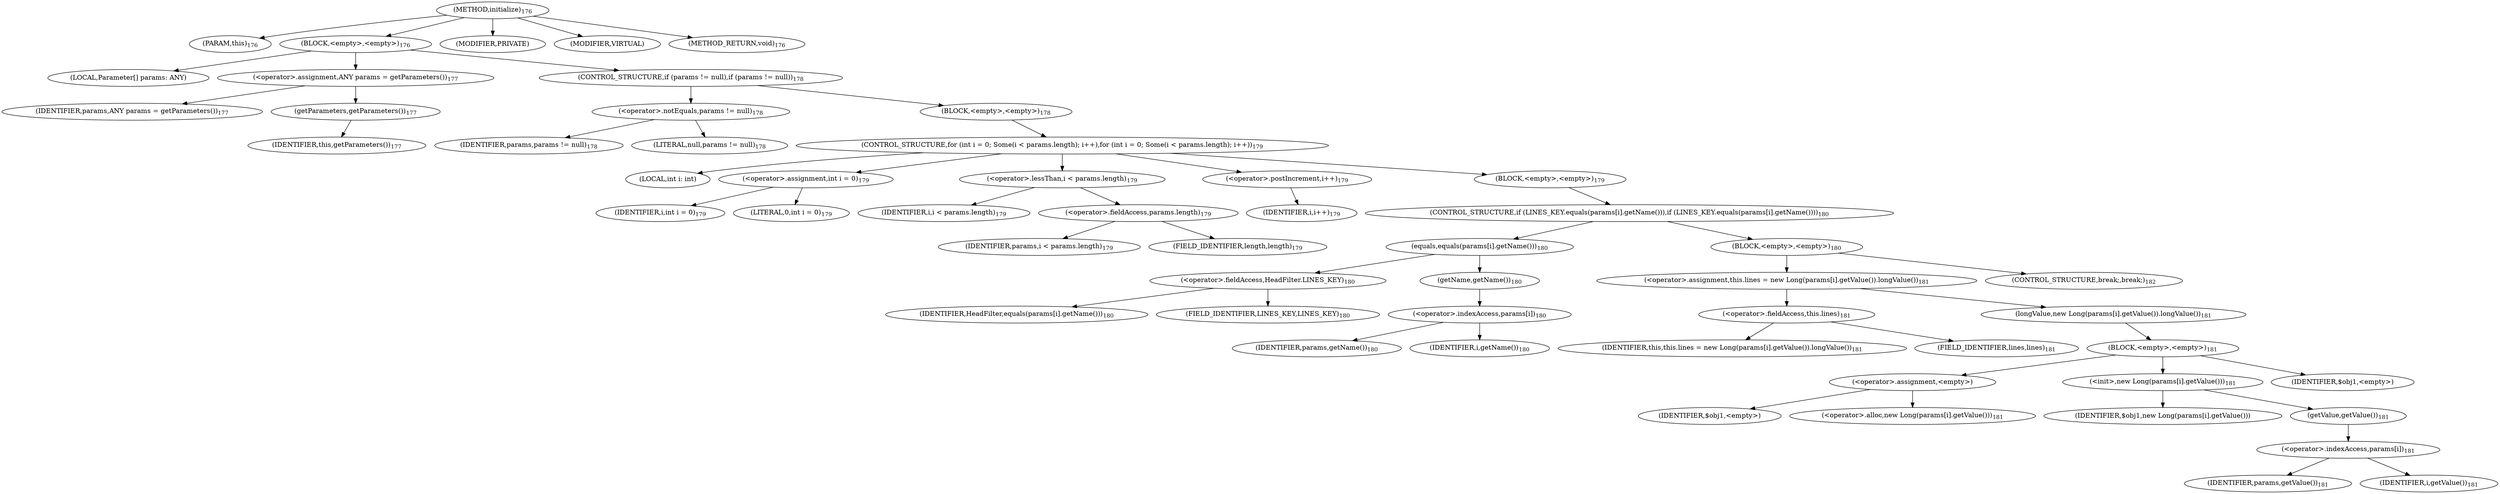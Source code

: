 digraph "initialize" {  
"147" [label = <(METHOD,initialize)<SUB>176</SUB>> ]
"18" [label = <(PARAM,this)<SUB>176</SUB>> ]
"148" [label = <(BLOCK,&lt;empty&gt;,&lt;empty&gt;)<SUB>176</SUB>> ]
"149" [label = <(LOCAL,Parameter[] params: ANY)> ]
"150" [label = <(&lt;operator&gt;.assignment,ANY params = getParameters())<SUB>177</SUB>> ]
"151" [label = <(IDENTIFIER,params,ANY params = getParameters())<SUB>177</SUB>> ]
"152" [label = <(getParameters,getParameters())<SUB>177</SUB>> ]
"17" [label = <(IDENTIFIER,this,getParameters())<SUB>177</SUB>> ]
"153" [label = <(CONTROL_STRUCTURE,if (params != null),if (params != null))<SUB>178</SUB>> ]
"154" [label = <(&lt;operator&gt;.notEquals,params != null)<SUB>178</SUB>> ]
"155" [label = <(IDENTIFIER,params,params != null)<SUB>178</SUB>> ]
"156" [label = <(LITERAL,null,params != null)<SUB>178</SUB>> ]
"157" [label = <(BLOCK,&lt;empty&gt;,&lt;empty&gt;)<SUB>178</SUB>> ]
"158" [label = <(CONTROL_STRUCTURE,for (int i = 0; Some(i &lt; params.length); i++),for (int i = 0; Some(i &lt; params.length); i++))<SUB>179</SUB>> ]
"159" [label = <(LOCAL,int i: int)> ]
"160" [label = <(&lt;operator&gt;.assignment,int i = 0)<SUB>179</SUB>> ]
"161" [label = <(IDENTIFIER,i,int i = 0)<SUB>179</SUB>> ]
"162" [label = <(LITERAL,0,int i = 0)<SUB>179</SUB>> ]
"163" [label = <(&lt;operator&gt;.lessThan,i &lt; params.length)<SUB>179</SUB>> ]
"164" [label = <(IDENTIFIER,i,i &lt; params.length)<SUB>179</SUB>> ]
"165" [label = <(&lt;operator&gt;.fieldAccess,params.length)<SUB>179</SUB>> ]
"166" [label = <(IDENTIFIER,params,i &lt; params.length)<SUB>179</SUB>> ]
"167" [label = <(FIELD_IDENTIFIER,length,length)<SUB>179</SUB>> ]
"168" [label = <(&lt;operator&gt;.postIncrement,i++)<SUB>179</SUB>> ]
"169" [label = <(IDENTIFIER,i,i++)<SUB>179</SUB>> ]
"170" [label = <(BLOCK,&lt;empty&gt;,&lt;empty&gt;)<SUB>179</SUB>> ]
"171" [label = <(CONTROL_STRUCTURE,if (LINES_KEY.equals(params[i].getName())),if (LINES_KEY.equals(params[i].getName())))<SUB>180</SUB>> ]
"172" [label = <(equals,equals(params[i].getName()))<SUB>180</SUB>> ]
"173" [label = <(&lt;operator&gt;.fieldAccess,HeadFilter.LINES_KEY)<SUB>180</SUB>> ]
"174" [label = <(IDENTIFIER,HeadFilter,equals(params[i].getName()))<SUB>180</SUB>> ]
"175" [label = <(FIELD_IDENTIFIER,LINES_KEY,LINES_KEY)<SUB>180</SUB>> ]
"176" [label = <(getName,getName())<SUB>180</SUB>> ]
"177" [label = <(&lt;operator&gt;.indexAccess,params[i])<SUB>180</SUB>> ]
"178" [label = <(IDENTIFIER,params,getName())<SUB>180</SUB>> ]
"179" [label = <(IDENTIFIER,i,getName())<SUB>180</SUB>> ]
"180" [label = <(BLOCK,&lt;empty&gt;,&lt;empty&gt;)<SUB>180</SUB>> ]
"181" [label = <(&lt;operator&gt;.assignment,this.lines = new Long(params[i].getValue()).longValue())<SUB>181</SUB>> ]
"182" [label = <(&lt;operator&gt;.fieldAccess,this.lines)<SUB>181</SUB>> ]
"183" [label = <(IDENTIFIER,this,this.lines = new Long(params[i].getValue()).longValue())<SUB>181</SUB>> ]
"184" [label = <(FIELD_IDENTIFIER,lines,lines)<SUB>181</SUB>> ]
"185" [label = <(longValue,new Long(params[i].getValue()).longValue())<SUB>181</SUB>> ]
"186" [label = <(BLOCK,&lt;empty&gt;,&lt;empty&gt;)<SUB>181</SUB>> ]
"187" [label = <(&lt;operator&gt;.assignment,&lt;empty&gt;)> ]
"188" [label = <(IDENTIFIER,$obj1,&lt;empty&gt;)> ]
"189" [label = <(&lt;operator&gt;.alloc,new Long(params[i].getValue()))<SUB>181</SUB>> ]
"190" [label = <(&lt;init&gt;,new Long(params[i].getValue()))<SUB>181</SUB>> ]
"191" [label = <(IDENTIFIER,$obj1,new Long(params[i].getValue()))> ]
"192" [label = <(getValue,getValue())<SUB>181</SUB>> ]
"193" [label = <(&lt;operator&gt;.indexAccess,params[i])<SUB>181</SUB>> ]
"194" [label = <(IDENTIFIER,params,getValue())<SUB>181</SUB>> ]
"195" [label = <(IDENTIFIER,i,getValue())<SUB>181</SUB>> ]
"196" [label = <(IDENTIFIER,$obj1,&lt;empty&gt;)> ]
"197" [label = <(CONTROL_STRUCTURE,break;,break;)<SUB>182</SUB>> ]
"198" [label = <(MODIFIER,PRIVATE)> ]
"199" [label = <(MODIFIER,VIRTUAL)> ]
"200" [label = <(METHOD_RETURN,void)<SUB>176</SUB>> ]
  "147" -> "18" 
  "147" -> "148" 
  "147" -> "198" 
  "147" -> "199" 
  "147" -> "200" 
  "148" -> "149" 
  "148" -> "150" 
  "148" -> "153" 
  "150" -> "151" 
  "150" -> "152" 
  "152" -> "17" 
  "153" -> "154" 
  "153" -> "157" 
  "154" -> "155" 
  "154" -> "156" 
  "157" -> "158" 
  "158" -> "159" 
  "158" -> "160" 
  "158" -> "163" 
  "158" -> "168" 
  "158" -> "170" 
  "160" -> "161" 
  "160" -> "162" 
  "163" -> "164" 
  "163" -> "165" 
  "165" -> "166" 
  "165" -> "167" 
  "168" -> "169" 
  "170" -> "171" 
  "171" -> "172" 
  "171" -> "180" 
  "172" -> "173" 
  "172" -> "176" 
  "173" -> "174" 
  "173" -> "175" 
  "176" -> "177" 
  "177" -> "178" 
  "177" -> "179" 
  "180" -> "181" 
  "180" -> "197" 
  "181" -> "182" 
  "181" -> "185" 
  "182" -> "183" 
  "182" -> "184" 
  "185" -> "186" 
  "186" -> "187" 
  "186" -> "190" 
  "186" -> "196" 
  "187" -> "188" 
  "187" -> "189" 
  "190" -> "191" 
  "190" -> "192" 
  "192" -> "193" 
  "193" -> "194" 
  "193" -> "195" 
}
